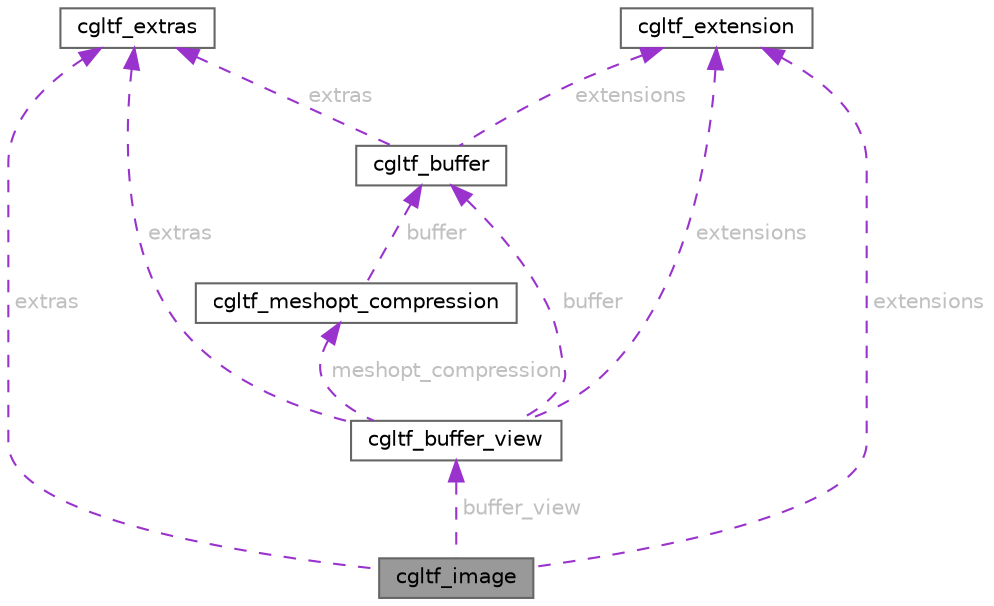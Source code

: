 digraph "cgltf_image"
{
 // LATEX_PDF_SIZE
  bgcolor="transparent";
  edge [fontname=Helvetica,fontsize=10,labelfontname=Helvetica,labelfontsize=10];
  node [fontname=Helvetica,fontsize=10,shape=box,height=0.2,width=0.4];
  Node1 [id="Node000001",label="cgltf_image",height=0.2,width=0.4,color="gray40", fillcolor="grey60", style="filled", fontcolor="black",tooltip=" "];
  Node2 -> Node1 [id="edge1_Node000001_Node000002",dir="back",color="darkorchid3",style="dashed",tooltip=" ",label=" buffer_view",fontcolor="grey" ];
  Node2 [id="Node000002",label="cgltf_buffer_view",height=0.2,width=0.4,color="gray40", fillcolor="white", style="filled",URL="$structcgltf__buffer__view.html",tooltip=" "];
  Node3 -> Node2 [id="edge2_Node000002_Node000003",dir="back",color="darkorchid3",style="dashed",tooltip=" ",label=" buffer",fontcolor="grey" ];
  Node3 [id="Node000003",label="cgltf_buffer",height=0.2,width=0.4,color="gray40", fillcolor="white", style="filled",URL="$structcgltf__buffer.html",tooltip=" "];
  Node4 -> Node3 [id="edge3_Node000003_Node000004",dir="back",color="darkorchid3",style="dashed",tooltip=" ",label=" extras",fontcolor="grey" ];
  Node4 [id="Node000004",label="cgltf_extras",height=0.2,width=0.4,color="gray40", fillcolor="white", style="filled",URL="$structcgltf__extras.html",tooltip=" "];
  Node5 -> Node3 [id="edge4_Node000003_Node000005",dir="back",color="darkorchid3",style="dashed",tooltip=" ",label=" extensions",fontcolor="grey" ];
  Node5 [id="Node000005",label="cgltf_extension",height=0.2,width=0.4,color="gray40", fillcolor="white", style="filled",URL="$structcgltf__extension.html",tooltip=" "];
  Node6 -> Node2 [id="edge5_Node000002_Node000006",dir="back",color="darkorchid3",style="dashed",tooltip=" ",label=" meshopt_compression",fontcolor="grey" ];
  Node6 [id="Node000006",label="cgltf_meshopt_compression",height=0.2,width=0.4,color="gray40", fillcolor="white", style="filled",URL="$structcgltf__meshopt__compression.html",tooltip=" "];
  Node3 -> Node6 [id="edge6_Node000006_Node000003",dir="back",color="darkorchid3",style="dashed",tooltip=" ",label=" buffer",fontcolor="grey" ];
  Node4 -> Node2 [id="edge7_Node000002_Node000004",dir="back",color="darkorchid3",style="dashed",tooltip=" ",label=" extras",fontcolor="grey" ];
  Node5 -> Node2 [id="edge8_Node000002_Node000005",dir="back",color="darkorchid3",style="dashed",tooltip=" ",label=" extensions",fontcolor="grey" ];
  Node4 -> Node1 [id="edge9_Node000001_Node000004",dir="back",color="darkorchid3",style="dashed",tooltip=" ",label=" extras",fontcolor="grey" ];
  Node5 -> Node1 [id="edge10_Node000001_Node000005",dir="back",color="darkorchid3",style="dashed",tooltip=" ",label=" extensions",fontcolor="grey" ];
}
